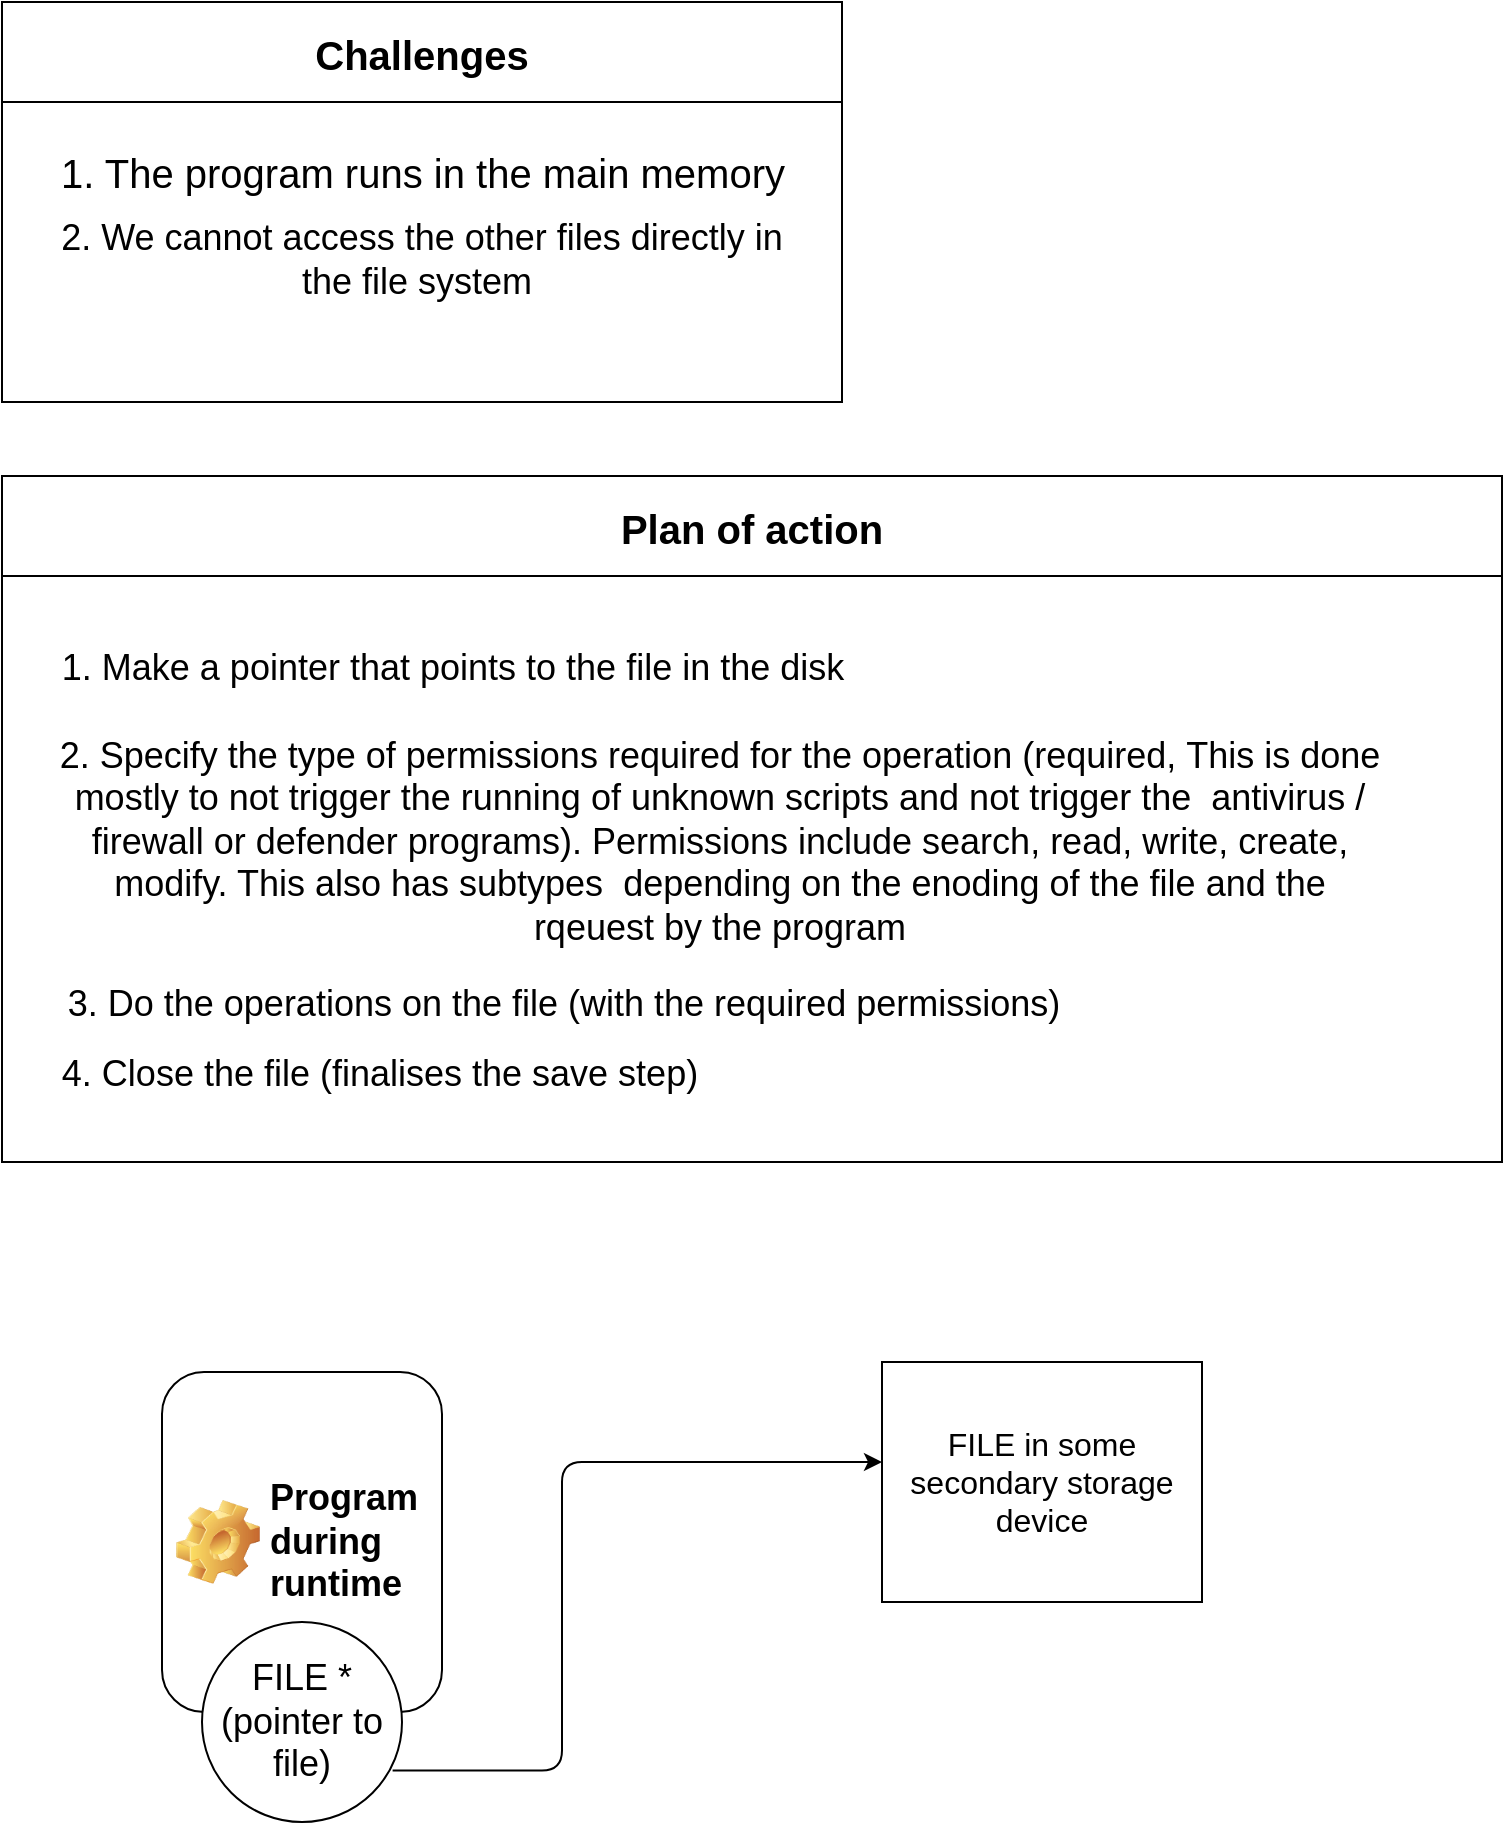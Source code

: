 <mxfile>
    <diagram id="7svawP8spAQ3PQn-Rp8F" name="Page-1">
        <mxGraphModel dx="381" dy="470" grid="1" gridSize="10" guides="1" tooltips="1" connect="1" arrows="1" fold="1" page="1" pageScale="1" pageWidth="827" pageHeight="1169" math="0" shadow="0">
            <root>
                <mxCell id="0"/>
                <mxCell id="1" parent="0"/>
                <mxCell id="3" value="&lt;font style=&quot;font-size: 16px&quot;&gt;FILE in some secondary storage device&lt;/font&gt;" style="rounded=0;whiteSpace=wrap;html=1;verticalAlign=middle;" parent="1" vertex="1">
                    <mxGeometry x="480" y="720" width="160" height="120" as="geometry"/>
                </mxCell>
                <mxCell id="16" value="&lt;font style=&quot;font-size: 18px&quot;&gt;Program during runtime&lt;/font&gt;" style="label;whiteSpace=wrap;html=1;image=img/clipart/Gear_128x128.png;align=left;verticalAlign=middle;" parent="1" vertex="1">
                    <mxGeometry x="120" y="725" width="140" height="170" as="geometry"/>
                </mxCell>
                <mxCell id="7" value="&lt;div style=&quot;font-size: 18px&quot;&gt;&lt;font style=&quot;font-size: 18px&quot;&gt;FILE *&lt;/font&gt;&lt;/div&gt;&lt;div style=&quot;font-size: 18px&quot;&gt;&lt;font style=&quot;font-size: 18px&quot;&gt;(pointer to file)&lt;/font&gt;&lt;/div&gt;" style="ellipse;whiteSpace=wrap;html=1;align=center;verticalAlign=middle;" parent="1" vertex="1">
                    <mxGeometry x="140" y="850" width="100" height="100" as="geometry"/>
                </mxCell>
                <mxCell id="18" value="" style="edgeStyle=elbowEdgeStyle;elbow=horizontal;endArrow=classic;html=1;exitX=0.953;exitY=0.743;exitDx=0;exitDy=0;exitPerimeter=0;" parent="1" source="7" edge="1">
                    <mxGeometry width="50" height="50" relative="1" as="geometry">
                        <mxPoint x="240" y="922" as="sourcePoint"/>
                        <mxPoint x="480" y="770" as="targetPoint"/>
                        <Array as="points">
                            <mxPoint x="320" y="850"/>
                            <mxPoint x="370" y="800"/>
                        </Array>
                    </mxGeometry>
                </mxCell>
                <mxCell id="26" value="Challenges" style="swimlane;align=center;verticalAlign=middle;startSize=50;fontStyle=1;fontSize=20;" parent="1" vertex="1">
                    <mxGeometry x="40" y="40" width="420" height="200" as="geometry">
                        <mxRectangle x="40" y="40" width="90" height="23" as="alternateBounds"/>
                    </mxGeometry>
                </mxCell>
                <mxCell id="30" value="&lt;div style=&quot;text-align: left&quot;&gt;&lt;font style=&quot;font-size: 20px&quot;&gt;1. The program runs in the main memory&lt;/font&gt;&lt;/div&gt;" style="text;html=1;align=center;verticalAlign=middle;resizable=0;points=[];autosize=1;strokeColor=none;fontSize=20;" parent="26" vertex="1">
                    <mxGeometry x="20" y="70" width="380" height="30" as="geometry"/>
                </mxCell>
                <mxCell id="32" value="&lt;div style=&quot;font-size: 18px&quot;&gt;2. We cannot access the other files directly in the file system&amp;nbsp;&lt;/div&gt;&lt;div style=&quot;font-size: 18px&quot;&gt;&lt;br style=&quot;text-align: left&quot;&gt;&lt;/div&gt;" style="text;html=1;strokeColor=none;fillColor=none;align=center;verticalAlign=middle;whiteSpace=wrap;rounded=0;fontSize=20;" parent="26" vertex="1">
                    <mxGeometry x="20" y="110" width="380" height="60" as="geometry"/>
                </mxCell>
                <mxCell id="33" value="Plan of action" style="swimlane;align=center;verticalAlign=middle;startSize=50;fontStyle=1;fontSize=20;" parent="1" vertex="1">
                    <mxGeometry x="40" y="277" width="750" height="343" as="geometry">
                        <mxRectangle x="40" y="277" width="90" height="23" as="alternateBounds"/>
                    </mxGeometry>
                </mxCell>
                <mxCell id="34" value="&lt;div style=&quot;text-align: left&quot;&gt;&lt;span style=&quot;font-size: 18px&quot;&gt;1. Make a pointer that points to the file in the disk&lt;/span&gt;&lt;br style=&quot;font-size: 18px&quot;&gt;&lt;/div&gt;" style="text;html=1;align=center;verticalAlign=middle;resizable=0;points=[];autosize=1;strokeColor=none;fontSize=20;" parent="33" vertex="1">
                    <mxGeometry x="20" y="80" width="410" height="30" as="geometry"/>
                </mxCell>
                <mxCell id="35" value="&lt;div style=&quot;font-size: 18px&quot;&gt;&lt;span style=&quot;text-align: left&quot;&gt;2. Specify the type of permissions required for the operation (required,&amp;nbsp;&lt;/span&gt;&lt;span style=&quot;text-align: left&quot;&gt;This is done mostly to not trigger the running of unknown scripts and not trigger the&amp;nbsp;&lt;/span&gt;&lt;span style=&quot;text-align: left&quot;&gt;&#9;&lt;/span&gt;&lt;span style=&quot;text-align: left&quot;&gt;&#9;&lt;/span&gt;&lt;span style=&quot;text-align: left&quot;&gt;antivirus / firewall or defender programs).&lt;/span&gt;&lt;span style=&quot;text-align: left&quot;&gt;&amp;nbsp;&lt;/span&gt;&lt;span style=&quot;text-align: left&quot;&gt;Permissions include search, read, write, create, modify. This also has subtypes&amp;nbsp;&lt;/span&gt;&lt;span style=&quot;text-align: left&quot;&gt;&#9;&#9;&lt;/span&gt;&lt;span style=&quot;text-align: left&quot;&gt;depending on the enoding of the file and the rqeuest by the program&lt;/span&gt;&lt;/div&gt;" style="text;html=1;strokeColor=none;fillColor=none;align=center;verticalAlign=middle;whiteSpace=wrap;rounded=0;fontSize=20;" parent="33" vertex="1">
                    <mxGeometry x="25" y="153" width="668" height="60" as="geometry"/>
                </mxCell>
                <mxCell id="36" value="&lt;span style=&quot;font-size: 18px ; text-align: left&quot;&gt;3. Do the operations on the file (with the required permissions)&lt;/span&gt;" style="text;html=1;strokeColor=none;fillColor=none;align=center;verticalAlign=middle;whiteSpace=wrap;rounded=0;fontSize=20;" parent="33" vertex="1">
                    <mxGeometry x="20" y="253" width="522" height="20" as="geometry"/>
                </mxCell>
                <mxCell id="37" value="&lt;span style=&quot;font-size: 18px ; text-align: left&quot;&gt;4. Close the file (finalises the save step)&lt;/span&gt;" style="text;html=1;strokeColor=none;fillColor=none;align=center;verticalAlign=middle;whiteSpace=wrap;rounded=0;fontSize=20;" parent="33" vertex="1">
                    <mxGeometry x="10" y="288" width="358" height="20" as="geometry"/>
                </mxCell>
            </root>
        </mxGraphModel>
    </diagram>
    <diagram id="DL0m5q2kuyMzydiY9EGW" name="Page-2">
        <mxGraphModel dx="381" dy="470" grid="1" gridSize="10" guides="1" tooltips="1" connect="1" arrows="1" fold="1" page="1" pageScale="1" pageWidth="827" pageHeight="1169" math="0" shadow="0">
            <root>
                <mxCell id="szgDuBLH6vJRkqAwfnrh-0"/>
                <mxCell id="szgDuBLH6vJRkqAwfnrh-1" parent="szgDuBLH6vJRkqAwfnrh-0"/>
                <mxCell id="szgDuBLH6vJRkqAwfnrh-2" value="&lt;h1 style=&quot;font-size: 21px&quot;&gt;&lt;font face=&quot;Courier New&quot; style=&quot;font-size: 21px&quot;&gt;fopen(&quot;&amp;lt;filename&amp;gt;&quot;, &quot;&amp;lt;permission_type&amp;gt;&quot;)&lt;/font&gt;&lt;/h1&gt;&lt;p style=&quot;font-size: 16px&quot;&gt;This returns a file pointer pointing towards the file speciifed (called as file handle)&lt;/p&gt;&lt;p style=&quot;font-size: 16px&quot;&gt;Permissions include &quot;r&quot; (read), &quot;rb (read in binary), &quot;w&quot; (over-writes file), &quot;wb&quot; (over-writing in binary mode), &quot;a&quot; (searches file and points the FILE* pointer to the end character in the file), &quot;r+&quot; (searches file and sets FILE* pointer to the starting character of the file) etc.&lt;/p&gt;&lt;p style=&quot;font-size: 16px&quot;&gt;Assign this value to the FILE * type pointer&amp;nbsp;&lt;/p&gt;" style="text;html=1;strokeColor=none;fillColor=none;spacing=5;spacingTop=-20;whiteSpace=wrap;overflow=hidden;rounded=0;" parent="szgDuBLH6vJRkqAwfnrh-1" vertex="1">
                    <mxGeometry x="40" y="40" width="750" height="200" as="geometry"/>
                </mxCell>
                <mxCell id="szgDuBLH6vJRkqAwfnrh-3" value="&lt;h1 style=&quot;font-size: 21px&quot;&gt;&lt;font face=&quot;Courier New&quot; style=&quot;font-size: 21px&quot;&gt;fprintf(&quot;data&quot;)&amp;nbsp;&lt;/font&gt;&lt;/h1&gt;&lt;p style=&quot;font-size: 16px&quot;&gt;Parameters are same as the printf() function.&lt;/p&gt;&lt;p style=&quot;font-size: 16px&quot;&gt;This function appends the data passed to the end of the file as it is&lt;/p&gt;" style="text;html=1;strokeColor=none;fillColor=none;spacing=5;spacingTop=-20;whiteSpace=wrap;overflow=hidden;rounded=0;" parent="szgDuBLH6vJRkqAwfnrh-1" vertex="1">
                    <mxGeometry x="39" y="280" width="750" height="119" as="geometry"/>
                </mxCell>
                <mxCell id="szgDuBLH6vJRkqAwfnrh-4" value="&lt;h1 style=&quot;font-size: 21px&quot;&gt;&lt;font face=&quot;Courier New&quot; style=&quot;font-size: 21px&quot;&gt;fclose(&amp;lt;FILE* pointer&amp;gt;)&lt;/font&gt;&lt;/h1&gt;&lt;p style=&quot;font-size: 16px&quot;&gt;Completes writing to the file (equivalent to saving the file)&lt;/p&gt;" style="text;html=1;strokeColor=none;fillColor=none;spacing=5;spacingTop=-20;whiteSpace=wrap;overflow=hidden;rounded=0;" parent="szgDuBLH6vJRkqAwfnrh-1" vertex="1">
                    <mxGeometry x="40" y="600" width="750" height="80" as="geometry"/>
                </mxCell>
                <mxCell id="szgDuBLH6vJRkqAwfnrh-5" value="&lt;h1 style=&quot;font-size: 21px&quot;&gt;&lt;font face=&quot;Courier New&quot; style=&quot;font-size: 21px&quot;&gt;fscanf(&amp;lt;proposed structure of file&amp;gt;)&lt;/font&gt;&lt;/h1&gt;&lt;p style=&quot;font-size: 16px&quot;&gt;Scans through the contents of the file line by line and loads the contents in the memory&lt;/p&gt;&lt;p style=&quot;font-size: 16px&quot;&gt;EOF (special character that denotes the end of file)&lt;/p&gt;" style="text;html=1;strokeColor=none;fillColor=none;spacing=5;spacingTop=-20;whiteSpace=wrap;overflow=hidden;rounded=0;" parent="szgDuBLH6vJRkqAwfnrh-1" vertex="1">
                    <mxGeometry x="39" y="440" width="750" height="119" as="geometry"/>
                </mxCell>
            </root>
        </mxGraphModel>
    </diagram>
    <diagram id="KhikyUbccVzjfP-jjKYx" name="Page-3">
        <mxGraphModel dx="1458" dy="553" grid="1" gridSize="10" guides="1" tooltips="1" connect="1" arrows="1" fold="1" page="1" pageScale="1" pageWidth="827" pageHeight="1169" math="0" shadow="0">
            <root>
                <mxCell id="Sz61XrcrhM095_m_UZ-4-0"/>
                <mxCell id="Sz61XrcrhM095_m_UZ-4-1" parent="Sz61XrcrhM095_m_UZ-4-0"/>
                <mxCell id="Sz61XrcrhM095_m_UZ-4-2" value="&lt;h1 style=&quot;font-size: 21px&quot;&gt;&lt;font face=&quot;Courier New&quot; style=&quot;font-size: 21px&quot;&gt;Delete()&lt;/font&gt;&lt;/h1&gt;&lt;p style=&quot;font-size: 16px&quot;&gt;&lt;font style=&quot;font-size: 16px&quot;&gt;1. Checking for same roll number because I defined it as a unique key in the program&amp;nbsp;&lt;/font&gt;&lt;/p&gt;&lt;p style=&quot;font-size: 16px&quot;&gt;&lt;font style=&quot;font-size: 16px&quot;&gt;2. Deleting if the roll number is present&amp;nbsp;&lt;/font&gt;&lt;/p&gt;&lt;p style=&quot;font-size: 16px&quot;&gt;3. Updating algorithm involves the following steps ---&lt;/p&gt;&lt;p style=&quot;font-size: 16px&quot;&gt;&lt;span&gt;&#9;&lt;span style=&quot;white-space: pre&quot;&gt;&#9;&lt;/span&gt;1. Create a temporary file&lt;/span&gt;&lt;/p&gt;&lt;p style=&quot;font-size: 16px&quot;&gt;&lt;span&gt;&#9;&lt;span style=&quot;white-space: pre&quot;&gt;&#9;&lt;/span&gt;2. Copy all the data to the new file leaving the data to be deleted&lt;/span&gt;&lt;/p&gt;&lt;p style=&quot;font-size: 16px&quot;&gt;&lt;span&gt;&#9;&lt;span style=&quot;white-space: pre&quot;&gt;&#9;&lt;/span&gt;3. Delete the original file&lt;/span&gt;&lt;/p&gt;&lt;p style=&quot;font-size: 16px&quot;&gt;&lt;/p&gt;&lt;p style=&quot;font-size: 16px&quot;&gt;&lt;span&gt;&#9;&lt;span style=&quot;white-space: pre&quot;&gt;&#9;&lt;/span&gt;4. Rename the temporary file to the original file name&#9;&lt;/span&gt;&lt;/p&gt;" style="text;html=1;strokeColor=none;fillColor=none;spacing=5;spacingTop=-20;whiteSpace=wrap;overflow=hidden;rounded=0;strokeWidth=1;" parent="Sz61XrcrhM095_m_UZ-4-1" vertex="1">
                    <mxGeometry x="40" y="200" width="750" height="280" as="geometry"/>
                </mxCell>
                <mxCell id="Sz61XrcrhM095_m_UZ-4-3" value="&lt;h1 style=&quot;font-size: 21px&quot;&gt;&lt;font face=&quot;Courier New&quot; style=&quot;font-size: 21px&quot;&gt;Update()&lt;/font&gt;&lt;/h1&gt;&lt;p style=&quot;font-size: 16px&quot;&gt;&lt;font style=&quot;font-size: 16px&quot;&gt;1. Checking for same roll number because I defined it as a unique key in the program&amp;nbsp;&lt;/font&gt;&lt;/p&gt;&lt;p style=&quot;font-size: 16px&quot;&gt;&lt;font style=&quot;font-size: 16px&quot;&gt;2. Updating only if the roll number is present already&lt;/font&gt;&lt;/p&gt;&lt;p style=&quot;font-size: 16px&quot;&gt;&lt;font style=&quot;font-size: 16px&quot;&gt;3. Updating algorithm involves the following steps ---&lt;/font&gt;&lt;/p&gt;&lt;p style=&quot;font-size: 16px&quot;&gt;&lt;font style=&quot;font-size: 16px&quot;&gt;&lt;span style=&quot;white-space: pre&quot;&gt;&lt;span style=&quot;white-space: pre&quot;&gt;&#9;&lt;/span&gt;1. Create a temporary file&lt;/span&gt;&lt;/font&gt;&lt;/p&gt;&lt;p style=&quot;font-size: 16px&quot;&gt;&lt;font style=&quot;font-size: 16px&quot;&gt;&lt;span style=&quot;white-space: pre&quot;&gt;&lt;span style=&quot;white-space: pre&quot;&gt;&#9;&lt;/span&gt;2. Copy all the data to the new file with the updated data&lt;/span&gt;&lt;/font&gt;&lt;/p&gt;&lt;p style=&quot;font-size: 16px&quot;&gt;&lt;font style=&quot;font-size: 16px&quot;&gt;&lt;span style=&quot;white-space: pre&quot;&gt;&lt;span style=&quot;white-space: pre&quot;&gt;&#9;&lt;/span&gt;3. Delete the original file&lt;/span&gt;&lt;/font&gt;&lt;/p&gt;&lt;p style=&quot;font-size: 16px&quot;&gt;&lt;font style=&quot;font-size: 16px&quot;&gt;&lt;span style=&quot;white-space: pre&quot;&gt;&lt;span style=&quot;white-space: pre&quot;&gt;&#9;&lt;/span&gt;4. Rename the temporary file to the original file name&#9;&lt;/span&gt;&lt;br&gt;&lt;/font&gt;&lt;/p&gt;" style="text;html=1;strokeColor=none;fillColor=none;spacing=5;spacingTop=-20;whiteSpace=wrap;overflow=hidden;rounded=0;" parent="Sz61XrcrhM095_m_UZ-4-1" vertex="1">
                    <mxGeometry x="40" y="520" width="750" height="280" as="geometry"/>
                </mxCell>
                <mxCell id="Sz61XrcrhM095_m_UZ-4-4" value="&lt;h1 style=&quot;font-size: 21px&quot;&gt;&lt;font face=&quot;Courier New&quot; style=&quot;font-size: 21px&quot;&gt;Display()&lt;/font&gt;&lt;/h1&gt;&lt;p style=&quot;font-size: 16px&quot;&gt;&lt;font style=&quot;font-size: 16px&quot;&gt;1. Iterating over the entire file character by character and printing them on the console&amp;nbsp;&lt;/font&gt;&lt;/p&gt;" style="text;html=1;strokeColor=none;fillColor=none;spacing=5;spacingTop=-20;whiteSpace=wrap;overflow=hidden;rounded=0;" parent="Sz61XrcrhM095_m_UZ-4-1" vertex="1">
                    <mxGeometry x="40" y="840" width="750" height="80" as="geometry"/>
                </mxCell>
                <mxCell id="Sz61XrcrhM095_m_UZ-4-5" value="&lt;h1 style=&quot;font-size: 21px&quot;&gt;&lt;font face=&quot;Courier New&quot; style=&quot;font-size: 21px&quot;&gt;Insert()&lt;/font&gt;&lt;/h1&gt;&lt;p style=&quot;font-size: 16px&quot;&gt;&lt;font style=&quot;font-size: 16px&quot;&gt;1. Checking for same roll number because I defined it as a unique key in the program&amp;nbsp;&lt;/font&gt;&lt;/p&gt;&lt;p style=&quot;font-size: 16px&quot;&gt;&lt;font style=&quot;font-size: 16px&quot;&gt;2. Entering only if the roll number is not present already&lt;/font&gt;&lt;/p&gt;" style="text;html=1;strokeColor=none;fillColor=none;spacing=5;spacingTop=-20;whiteSpace=wrap;overflow=hidden;rounded=0;" parent="Sz61XrcrhM095_m_UZ-4-1" vertex="1">
                    <mxGeometry x="40" y="40" width="750" height="119" as="geometry"/>
                </mxCell>
            </root>
        </mxGraphModel>
    </diagram>
</mxfile>